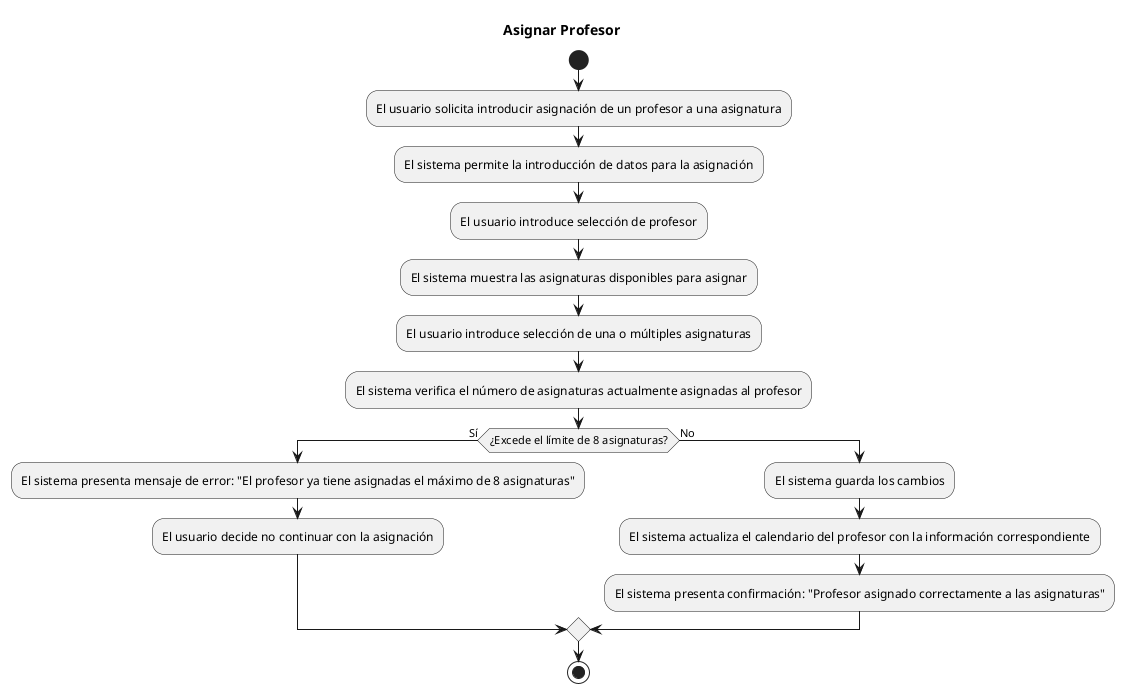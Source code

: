 @startuml
title Asignar Profesor
start
:El usuario solicita introducir asignación de un profesor a una asignatura;
:El sistema permite la introducción de datos para la asignación;
:El usuario introduce selección de profesor;
:El sistema muestra las asignaturas disponibles para asignar;
:El usuario introduce selección de una o múltiples asignaturas;
:El sistema verifica el número de asignaturas actualmente asignadas al profesor;
if (¿Excede el límite de 8 asignaturas?) then (Sí)
  :El sistema presenta mensaje de error: "El profesor ya tiene asignadas el máximo de 8 asignaturas";
  :El usuario decide no continuar con la asignación;
else (No)
  :El sistema guarda los cambios;
  :El sistema actualiza el calendario del profesor con la información correspondiente;
  :El sistema presenta confirmación: "Profesor asignado correctamente a las asignaturas";
endif
stop
@enduml
